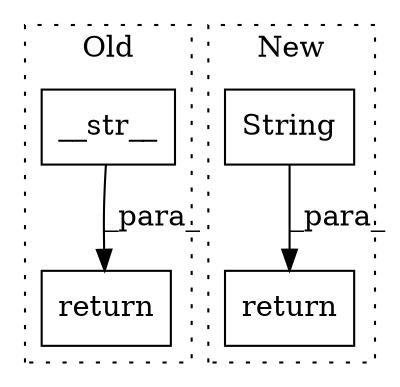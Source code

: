 digraph G {
subgraph cluster0 {
1 [label="__str__" a="32" s="5460" l="9" shape="box"];
3 [label="return" a="41" s="5528" l="7" shape="box"];
label = "Old";
style="dotted";
}
subgraph cluster1 {
2 [label="String" a="32" s="5319,5343" l="7,1" shape="box"];
4 [label="return" a="41" s="5312" l="7" shape="box"];
label = "New";
style="dotted";
}
1 -> 3 [label="_para_"];
2 -> 4 [label="_para_"];
}
